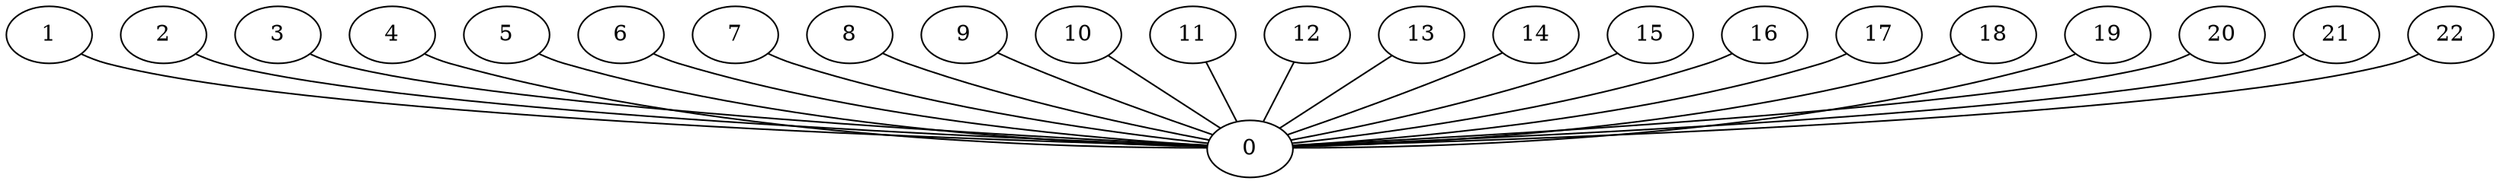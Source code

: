 graph G {
0;
1;
2;
3;
4;
5;
6;
7;
8;
9;
10;
11;
12;
13;
14;
15;
16;
17;
18;
19;
20;
21;
22;
1--0 ;
4--0 ;
3--0 ;
2--0 ;
5--0 ;
6--0 ;
9--0 ;
8--0 ;
7--0 ;
11--0 ;
10--0 ;
12--0 ;
13--0 ;
15--0 ;
14--0 ;
18--0 ;
17--0 ;
16--0 ;
19--0 ;
20--0 ;
21--0 ;
22--0 ;
}
